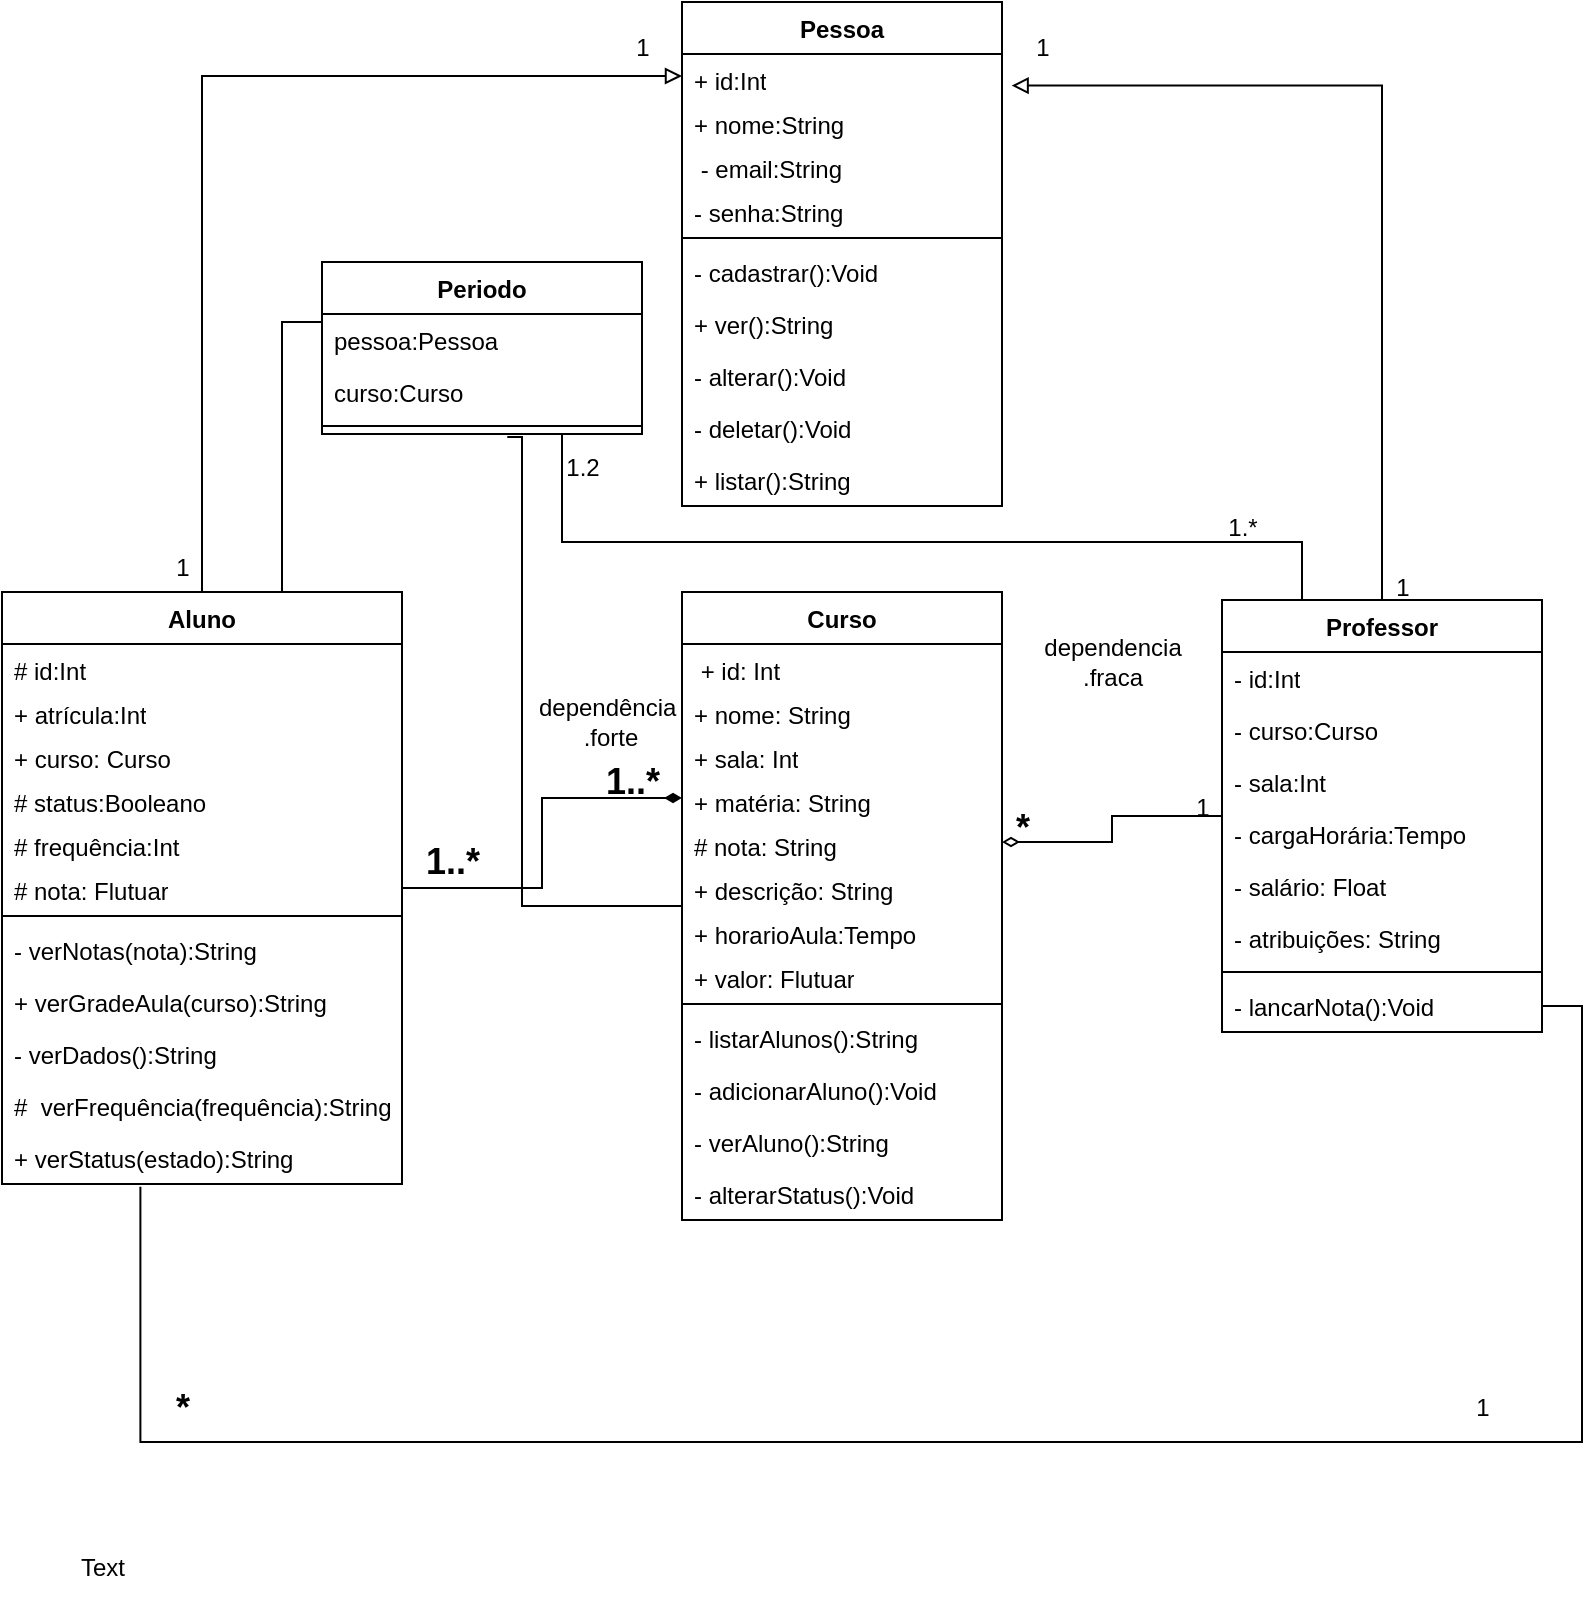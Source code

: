 <mxfile version="24.8.6">
  <diagram name="Página-1" id="T5ImScftiv7N5GhErRnT">
    <mxGraphModel dx="474" dy="1923" grid="1" gridSize="10" guides="1" tooltips="1" connect="1" arrows="1" fold="1" page="1" pageScale="1" pageWidth="827" pageHeight="1169" math="0" shadow="0">
      <root>
        <mxCell id="0" />
        <mxCell id="1" parent="0" />
        <mxCell id="ZdM75AfV_qp17DFTSeqH-31" style="edgeStyle=orthogonalEdgeStyle;rounded=0;orthogonalLoop=1;jettySize=auto;html=1;entryX=0;entryY=0.5;entryDx=0;entryDy=0;endArrow=diamondThin;endFill=1;" parent="1" source="ZdM75AfV_qp17DFTSeqH-1" target="ZdM75AfV_qp17DFTSeqH-26" edge="1">
          <mxGeometry relative="1" as="geometry" />
        </mxCell>
        <mxCell id="ZdM75AfV_qp17DFTSeqH-42" style="edgeStyle=orthogonalEdgeStyle;rounded=0;orthogonalLoop=1;jettySize=auto;html=1;entryX=0;entryY=0.5;entryDx=0;entryDy=0;endArrow=block;endFill=0;" parent="1" source="ZdM75AfV_qp17DFTSeqH-1" target="ZdM75AfV_qp17DFTSeqH-38" edge="1">
          <mxGeometry relative="1" as="geometry" />
        </mxCell>
        <mxCell id="ZdM75AfV_qp17DFTSeqH-1" value="Aluno" style="swimlane;fontStyle=1;align=center;verticalAlign=top;childLayout=stackLayout;horizontal=1;startSize=26;horizontalStack=0;resizeParent=1;resizeParentMax=0;resizeLast=0;collapsible=1;marginBottom=0;whiteSpace=wrap;html=1;" parent="1" vertex="1">
          <mxGeometry x="60" y="55" width="200" height="296" as="geometry" />
        </mxCell>
        <mxCell id="ZdM75AfV_qp17DFTSeqH-5" value="&lt;font style=&quot;vertical-align: inherit;&quot;&gt;&lt;font style=&quot;vertical-align: inherit;&quot;&gt;# id:Int&lt;/font&gt;&lt;/font&gt;" style="text;strokeColor=none;fillColor=none;align=left;verticalAlign=top;spacingLeft=4;spacingRight=4;overflow=hidden;rotatable=0;points=[[0,0.5],[1,0.5]];portConstraint=eastwest;whiteSpace=wrap;html=1;" parent="ZdM75AfV_qp17DFTSeqH-1" vertex="1">
          <mxGeometry y="26" width="200" height="22" as="geometry" />
        </mxCell>
        <mxCell id="ZdM75AfV_qp17DFTSeqH-6" value="&lt;font style=&quot;vertical-align: inherit;&quot;&gt;&lt;font style=&quot;vertical-align: inherit;&quot;&gt;&lt;font style=&quot;vertical-align: inherit;&quot;&gt;&lt;font style=&quot;vertical-align: inherit;&quot;&gt;+ atrícula:Int&lt;/font&gt;&lt;/font&gt;&lt;/font&gt;&lt;/font&gt;" style="text;strokeColor=none;fillColor=none;align=left;verticalAlign=top;spacingLeft=4;spacingRight=4;overflow=hidden;rotatable=0;points=[[0,0.5],[1,0.5]];portConstraint=eastwest;whiteSpace=wrap;html=1;" parent="ZdM75AfV_qp17DFTSeqH-1" vertex="1">
          <mxGeometry y="48" width="200" height="22" as="geometry" />
        </mxCell>
        <mxCell id="ZdM75AfV_qp17DFTSeqH-7" value="&lt;font style=&quot;vertical-align: inherit;&quot;&gt;&lt;font style=&quot;vertical-align: inherit;&quot;&gt;&lt;font style=&quot;vertical-align: inherit;&quot;&gt;&lt;font style=&quot;vertical-align: inherit;&quot;&gt;+ curso: Curso&lt;/font&gt;&lt;/font&gt;&lt;/font&gt;&lt;/font&gt;" style="text;strokeColor=none;fillColor=none;align=left;verticalAlign=top;spacingLeft=4;spacingRight=4;overflow=hidden;rotatable=0;points=[[0,0.5],[1,0.5]];portConstraint=eastwest;whiteSpace=wrap;html=1;" parent="ZdM75AfV_qp17DFTSeqH-1" vertex="1">
          <mxGeometry y="70" width="200" height="22" as="geometry" />
        </mxCell>
        <mxCell id="ZdM75AfV_qp17DFTSeqH-54" value="&lt;font style=&quot;vertical-align: inherit;&quot;&gt;&lt;font style=&quot;vertical-align: inherit;&quot;&gt;# status:Booleano&lt;/font&gt;&lt;/font&gt;" style="text;strokeColor=none;fillColor=none;align=left;verticalAlign=top;spacingLeft=4;spacingRight=4;overflow=hidden;rotatable=0;points=[[0,0.5],[1,0.5]];portConstraint=eastwest;whiteSpace=wrap;html=1;" parent="ZdM75AfV_qp17DFTSeqH-1" vertex="1">
          <mxGeometry y="92" width="200" height="22" as="geometry" />
        </mxCell>
        <mxCell id="ZdM75AfV_qp17DFTSeqH-57" value="&lt;font style=&quot;vertical-align: inherit;&quot;&gt;&lt;font style=&quot;vertical-align: inherit;&quot;&gt;# frequência:Int&lt;/font&gt;&lt;/font&gt;" style="text;strokeColor=none;fillColor=none;align=left;verticalAlign=top;spacingLeft=4;spacingRight=4;overflow=hidden;rotatable=0;points=[[0,0.5],[1,0.5]];portConstraint=eastwest;whiteSpace=wrap;html=1;" parent="ZdM75AfV_qp17DFTSeqH-1" vertex="1">
          <mxGeometry y="114" width="200" height="22" as="geometry" />
        </mxCell>
        <mxCell id="ZdM75AfV_qp17DFTSeqH-59" value="&lt;font style=&quot;vertical-align: inherit;&quot;&gt;&lt;font style=&quot;vertical-align: inherit;&quot;&gt;# nota: Flutuar&lt;/font&gt;&lt;/font&gt;" style="text;strokeColor=none;fillColor=none;align=left;verticalAlign=top;spacingLeft=4;spacingRight=4;overflow=hidden;rotatable=0;points=[[0,0.5],[1,0.5]];portConstraint=eastwest;whiteSpace=wrap;html=1;" parent="ZdM75AfV_qp17DFTSeqH-1" vertex="1">
          <mxGeometry y="136" width="200" height="22" as="geometry" />
        </mxCell>
        <mxCell id="ZdM75AfV_qp17DFTSeqH-3" value="" style="line;strokeWidth=1;fillColor=none;align=left;verticalAlign=middle;spacingTop=-1;spacingLeft=3;spacingRight=3;rotatable=0;labelPosition=right;points=[];portConstraint=eastwest;strokeColor=inherit;" parent="ZdM75AfV_qp17DFTSeqH-1" vertex="1">
          <mxGeometry y="158" width="200" height="8" as="geometry" />
        </mxCell>
        <mxCell id="ZdM75AfV_qp17DFTSeqH-4" value="&lt;font style=&quot;vertical-align: inherit;&quot;&gt;&lt;font style=&quot;vertical-align: inherit;&quot;&gt;- verNotas(nota):String&lt;/font&gt;&lt;/font&gt;" style="text;strokeColor=none;fillColor=none;align=left;verticalAlign=top;spacingLeft=4;spacingRight=4;overflow=hidden;rotatable=0;points=[[0,0.5],[1,0.5]];portConstraint=eastwest;whiteSpace=wrap;html=1;" parent="ZdM75AfV_qp17DFTSeqH-1" vertex="1">
          <mxGeometry y="166" width="200" height="26" as="geometry" />
        </mxCell>
        <mxCell id="ZdM75AfV_qp17DFTSeqH-53" value="&lt;font style=&quot;vertical-align: inherit;&quot;&gt;&lt;font style=&quot;vertical-align: inherit;&quot;&gt;+ verGradeAula(curso):String&lt;/font&gt;&lt;/font&gt;" style="text;strokeColor=none;fillColor=none;align=left;verticalAlign=top;spacingLeft=4;spacingRight=4;overflow=hidden;rotatable=0;points=[[0,0.5],[1,0.5]];portConstraint=eastwest;whiteSpace=wrap;html=1;" parent="ZdM75AfV_qp17DFTSeqH-1" vertex="1">
          <mxGeometry y="192" width="200" height="26" as="geometry" />
        </mxCell>
        <mxCell id="ZdM75AfV_qp17DFTSeqH-55" value="- verDados():String" style="text;strokeColor=none;fillColor=none;align=left;verticalAlign=top;spacingLeft=4;spacingRight=4;overflow=hidden;rotatable=0;points=[[0,0.5],[1,0.5]];portConstraint=eastwest;whiteSpace=wrap;html=1;" parent="ZdM75AfV_qp17DFTSeqH-1" vertex="1">
          <mxGeometry y="218" width="200" height="26" as="geometry" />
        </mxCell>
        <mxCell id="ZdM75AfV_qp17DFTSeqH-56" value="&lt;font style=&quot;vertical-align: inherit;&quot;&gt;&lt;font style=&quot;vertical-align: inherit;&quot;&gt;#&amp;nbsp; verFrequência(frequência):String&lt;/font&gt;&lt;/font&gt;" style="text;strokeColor=none;fillColor=none;align=left;verticalAlign=top;spacingLeft=4;spacingRight=4;overflow=hidden;rotatable=0;points=[[0,0.5],[1,0.5]];portConstraint=eastwest;whiteSpace=wrap;html=1;" parent="ZdM75AfV_qp17DFTSeqH-1" vertex="1">
          <mxGeometry y="244" width="200" height="26" as="geometry" />
        </mxCell>
        <mxCell id="ZdM75AfV_qp17DFTSeqH-58" value="&lt;font style=&quot;vertical-align: inherit;&quot;&gt;&lt;font style=&quot;vertical-align: inherit;&quot;&gt;+ verStatus(estado):String&lt;/font&gt;&lt;/font&gt;" style="text;strokeColor=none;fillColor=none;align=left;verticalAlign=top;spacingLeft=4;spacingRight=4;overflow=hidden;rotatable=0;points=[[0,0.5],[1,0.5]];portConstraint=eastwest;whiteSpace=wrap;html=1;" parent="ZdM75AfV_qp17DFTSeqH-1" vertex="1">
          <mxGeometry y="270" width="200" height="26" as="geometry" />
        </mxCell>
        <mxCell id="ZdM75AfV_qp17DFTSeqH-32" style="edgeStyle=orthogonalEdgeStyle;rounded=0;orthogonalLoop=1;jettySize=auto;html=1;entryX=1;entryY=0.5;entryDx=0;entryDy=0;endArrow=diamondThin;endFill=0;startArrow=none;startFill=0;" parent="1" source="ZdM75AfV_qp17DFTSeqH-10" target="ZdM75AfV_qp17DFTSeqH-28" edge="1">
          <mxGeometry relative="1" as="geometry" />
        </mxCell>
        <mxCell id="ZdM75AfV_qp17DFTSeqH-10" value="Professor" style="swimlane;fontStyle=1;align=center;verticalAlign=top;childLayout=stackLayout;horizontal=1;startSize=26;horizontalStack=0;resizeParent=1;resizeParentMax=0;resizeLast=0;collapsible=1;marginBottom=0;whiteSpace=wrap;html=1;" parent="1" vertex="1">
          <mxGeometry x="670" y="59" width="160" height="216" as="geometry" />
        </mxCell>
        <mxCell id="ZdM75AfV_qp17DFTSeqH-11" value="&lt;font style=&quot;vertical-align: inherit;&quot;&gt;&lt;font style=&quot;vertical-align: inherit;&quot;&gt;- id:Int&lt;/font&gt;&lt;/font&gt;" style="text;strokeColor=none;fillColor=none;align=left;verticalAlign=top;spacingLeft=4;spacingRight=4;overflow=hidden;rotatable=0;points=[[0,0.5],[1,0.5]];portConstraint=eastwest;whiteSpace=wrap;html=1;" parent="ZdM75AfV_qp17DFTSeqH-10" vertex="1">
          <mxGeometry y="26" width="160" height="26" as="geometry" />
        </mxCell>
        <mxCell id="ZdM75AfV_qp17DFTSeqH-15" value="&lt;font style=&quot;vertical-align: inherit;&quot;&gt;&lt;font style=&quot;vertical-align: inherit;&quot;&gt;- curso:Curso&lt;/font&gt;&lt;/font&gt;" style="text;strokeColor=none;fillColor=none;align=left;verticalAlign=top;spacingLeft=4;spacingRight=4;overflow=hidden;rotatable=0;points=[[0,0.5],[1,0.5]];portConstraint=eastwest;whiteSpace=wrap;html=1;" parent="ZdM75AfV_qp17DFTSeqH-10" vertex="1">
          <mxGeometry y="52" width="160" height="26" as="geometry" />
        </mxCell>
        <mxCell id="ZdM75AfV_qp17DFTSeqH-16" value="&lt;font style=&quot;vertical-align: inherit;&quot;&gt;&lt;font style=&quot;vertical-align: inherit;&quot;&gt;- sala:Int&lt;/font&gt;&lt;/font&gt;" style="text;strokeColor=none;fillColor=none;align=left;verticalAlign=top;spacingLeft=4;spacingRight=4;overflow=hidden;rotatable=0;points=[[0,0.5],[1,0.5]];portConstraint=eastwest;whiteSpace=wrap;html=1;" parent="ZdM75AfV_qp17DFTSeqH-10" vertex="1">
          <mxGeometry y="78" width="160" height="26" as="geometry" />
        </mxCell>
        <mxCell id="ZdM75AfV_qp17DFTSeqH-17" value="&lt;font style=&quot;vertical-align: inherit;&quot;&gt;&lt;font style=&quot;vertical-align: inherit;&quot;&gt;&lt;font style=&quot;vertical-align: inherit;&quot;&gt;&lt;font style=&quot;vertical-align: inherit;&quot;&gt;- cargaHorária:Tempo&lt;/font&gt;&lt;/font&gt;&lt;/font&gt;&lt;/font&gt;" style="text;strokeColor=none;fillColor=none;align=left;verticalAlign=top;spacingLeft=4;spacingRight=4;overflow=hidden;rotatable=0;points=[[0,0.5],[1,0.5]];portConstraint=eastwest;whiteSpace=wrap;html=1;" parent="ZdM75AfV_qp17DFTSeqH-10" vertex="1">
          <mxGeometry y="104" width="160" height="26" as="geometry" />
        </mxCell>
        <mxCell id="ZdM75AfV_qp17DFTSeqH-18" value="&lt;font style=&quot;vertical-align: inherit;&quot;&gt;&lt;font style=&quot;vertical-align: inherit;&quot;&gt;- salário: Float&lt;/font&gt;&lt;/font&gt;" style="text;strokeColor=none;fillColor=none;align=left;verticalAlign=top;spacingLeft=4;spacingRight=4;overflow=hidden;rotatable=0;points=[[0,0.5],[1,0.5]];portConstraint=eastwest;whiteSpace=wrap;html=1;" parent="ZdM75AfV_qp17DFTSeqH-10" vertex="1">
          <mxGeometry y="130" width="160" height="26" as="geometry" />
        </mxCell>
        <mxCell id="ZdM75AfV_qp17DFTSeqH-19" value="&lt;font style=&quot;vertical-align: inherit;&quot;&gt;&lt;font style=&quot;vertical-align: inherit;&quot;&gt;- atribuições: String&lt;/font&gt;&lt;/font&gt;" style="text;strokeColor=none;fillColor=none;align=left;verticalAlign=top;spacingLeft=4;spacingRight=4;overflow=hidden;rotatable=0;points=[[0,0.5],[1,0.5]];portConstraint=eastwest;whiteSpace=wrap;html=1;" parent="ZdM75AfV_qp17DFTSeqH-10" vertex="1">
          <mxGeometry y="156" width="160" height="26" as="geometry" />
        </mxCell>
        <mxCell id="ZdM75AfV_qp17DFTSeqH-12" value="" style="line;strokeWidth=1;fillColor=none;align=left;verticalAlign=middle;spacingTop=-1;spacingLeft=3;spacingRight=3;rotatable=0;labelPosition=right;points=[];portConstraint=eastwest;strokeColor=inherit;" parent="ZdM75AfV_qp17DFTSeqH-10" vertex="1">
          <mxGeometry y="182" width="160" height="8" as="geometry" />
        </mxCell>
        <mxCell id="ZdM75AfV_qp17DFTSeqH-13" value="&lt;font style=&quot;vertical-align: inherit;&quot;&gt;&lt;font style=&quot;vertical-align: inherit;&quot;&gt;- lancarNota():Void&lt;/font&gt;&lt;/font&gt;" style="text;strokeColor=none;fillColor=none;align=left;verticalAlign=top;spacingLeft=4;spacingRight=4;overflow=hidden;rotatable=0;points=[[0,0.5],[1,0.5]];portConstraint=eastwest;whiteSpace=wrap;html=1;" parent="ZdM75AfV_qp17DFTSeqH-10" vertex="1">
          <mxGeometry y="190" width="160" height="26" as="geometry" />
        </mxCell>
        <mxCell id="ZdM75AfV_qp17DFTSeqH-21" value="Curso" style="swimlane;fontStyle=1;align=center;verticalAlign=top;childLayout=stackLayout;horizontal=1;startSize=26;horizontalStack=0;resizeParent=1;resizeParentMax=0;resizeLast=0;collapsible=1;marginBottom=0;whiteSpace=wrap;html=1;" parent="1" vertex="1">
          <mxGeometry x="400" y="55" width="160" height="314" as="geometry" />
        </mxCell>
        <mxCell id="ZdM75AfV_qp17DFTSeqH-22" value="&lt;font style=&quot;vertical-align: inherit;&quot;&gt;&lt;font style=&quot;vertical-align: inherit;&quot;&gt;&lt;font style=&quot;vertical-align: inherit;&quot;&gt;&lt;font style=&quot;vertical-align: inherit;&quot;&gt;&amp;nbsp;+ id: Int&lt;/font&gt;&lt;/font&gt;&lt;/font&gt;&lt;/font&gt;" style="text;strokeColor=none;fillColor=none;align=left;verticalAlign=top;spacingLeft=4;spacingRight=4;overflow=hidden;rotatable=0;points=[[0,0.5],[1,0.5]];portConstraint=eastwest;whiteSpace=wrap;html=1;" parent="ZdM75AfV_qp17DFTSeqH-21" vertex="1">
          <mxGeometry y="26" width="160" height="22" as="geometry" />
        </mxCell>
        <mxCell id="ZdM75AfV_qp17DFTSeqH-25" value="&lt;font style=&quot;vertical-align: inherit;&quot;&gt;&lt;font style=&quot;vertical-align: inherit;&quot;&gt;+ nome: String&lt;/font&gt;&lt;/font&gt;" style="text;strokeColor=none;fillColor=none;align=left;verticalAlign=top;spacingLeft=4;spacingRight=4;overflow=hidden;rotatable=0;points=[[0,0.5],[1,0.5]];portConstraint=eastwest;whiteSpace=wrap;html=1;" parent="ZdM75AfV_qp17DFTSeqH-21" vertex="1">
          <mxGeometry y="48" width="160" height="22" as="geometry" />
        </mxCell>
        <mxCell id="ZdM75AfV_qp17DFTSeqH-27" value="&lt;font style=&quot;vertical-align: inherit;&quot;&gt;&lt;font style=&quot;vertical-align: inherit;&quot;&gt;+ sala: Int&lt;/font&gt;&lt;/font&gt;" style="text;strokeColor=none;fillColor=none;align=left;verticalAlign=top;spacingLeft=4;spacingRight=4;overflow=hidden;rotatable=0;points=[[0,0.5],[1,0.5]];portConstraint=eastwest;whiteSpace=wrap;html=1;" parent="ZdM75AfV_qp17DFTSeqH-21" vertex="1">
          <mxGeometry y="70" width="160" height="22" as="geometry" />
        </mxCell>
        <mxCell id="ZdM75AfV_qp17DFTSeqH-26" value="&lt;font style=&quot;vertical-align: inherit;&quot;&gt;&lt;font style=&quot;vertical-align: inherit;&quot;&gt;&lt;font style=&quot;vertical-align: inherit;&quot;&gt;&lt;font style=&quot;vertical-align: inherit;&quot;&gt;+ matéria: String&lt;/font&gt;&lt;/font&gt;&lt;/font&gt;&lt;/font&gt;" style="text;strokeColor=none;fillColor=none;align=left;verticalAlign=top;spacingLeft=4;spacingRight=4;overflow=hidden;rotatable=0;points=[[0,0.5],[1,0.5]];portConstraint=eastwest;whiteSpace=wrap;html=1;" parent="ZdM75AfV_qp17DFTSeqH-21" vertex="1">
          <mxGeometry y="92" width="160" height="22" as="geometry" />
        </mxCell>
        <mxCell id="ZdM75AfV_qp17DFTSeqH-28" value="&lt;font style=&quot;vertical-align: inherit;&quot;&gt;&lt;font style=&quot;vertical-align: inherit;&quot;&gt;&lt;font style=&quot;vertical-align: inherit;&quot;&gt;&lt;font style=&quot;vertical-align: inherit;&quot;&gt;&lt;font style=&quot;vertical-align: inherit;&quot;&gt;&lt;font style=&quot;vertical-align: inherit;&quot;&gt;# nota: String&lt;/font&gt;&lt;/font&gt;&lt;/font&gt;&lt;/font&gt;&lt;/font&gt;&lt;/font&gt;" style="text;strokeColor=none;fillColor=none;align=left;verticalAlign=top;spacingLeft=4;spacingRight=4;overflow=hidden;rotatable=0;points=[[0,0.5],[1,0.5]];portConstraint=eastwest;whiteSpace=wrap;html=1;" parent="ZdM75AfV_qp17DFTSeqH-21" vertex="1">
          <mxGeometry y="114" width="160" height="22" as="geometry" />
        </mxCell>
        <mxCell id="ZdM75AfV_qp17DFTSeqH-29" value="&lt;font style=&quot;vertical-align: inherit;&quot;&gt;&lt;font style=&quot;vertical-align: inherit;&quot;&gt;+ descrição: String&lt;/font&gt;&lt;/font&gt;" style="text;strokeColor=none;fillColor=none;align=left;verticalAlign=top;spacingLeft=4;spacingRight=4;overflow=hidden;rotatable=0;points=[[0,0.5],[1,0.5]];portConstraint=eastwest;whiteSpace=wrap;html=1;" parent="ZdM75AfV_qp17DFTSeqH-21" vertex="1">
          <mxGeometry y="136" width="160" height="22" as="geometry" />
        </mxCell>
        <mxCell id="ZdM75AfV_qp17DFTSeqH-60" value="&lt;font style=&quot;vertical-align: inherit;&quot;&gt;&lt;font style=&quot;vertical-align: inherit;&quot;&gt;+ horarioAula:Tempo&lt;/font&gt;&lt;/font&gt;" style="text;strokeColor=none;fillColor=none;align=left;verticalAlign=top;spacingLeft=4;spacingRight=4;overflow=hidden;rotatable=0;points=[[0,0.5],[1,0.5]];portConstraint=eastwest;whiteSpace=wrap;html=1;" parent="ZdM75AfV_qp17DFTSeqH-21" vertex="1">
          <mxGeometry y="158" width="160" height="22" as="geometry" />
        </mxCell>
        <mxCell id="ZdM75AfV_qp17DFTSeqH-30" value="&lt;font style=&quot;vertical-align: inherit;&quot;&gt;&lt;font style=&quot;vertical-align: inherit;&quot;&gt;+ valor: Flutuar&lt;/font&gt;&lt;/font&gt;" style="text;strokeColor=none;fillColor=none;align=left;verticalAlign=top;spacingLeft=4;spacingRight=4;overflow=hidden;rotatable=0;points=[[0,0.5],[1,0.5]];portConstraint=eastwest;whiteSpace=wrap;html=1;" parent="ZdM75AfV_qp17DFTSeqH-21" vertex="1">
          <mxGeometry y="180" width="160" height="22" as="geometry" />
        </mxCell>
        <mxCell id="ZdM75AfV_qp17DFTSeqH-23" value="" style="line;strokeWidth=1;fillColor=none;align=left;verticalAlign=middle;spacingTop=-1;spacingLeft=3;spacingRight=3;rotatable=0;labelPosition=right;points=[];portConstraint=eastwest;strokeColor=inherit;" parent="ZdM75AfV_qp17DFTSeqH-21" vertex="1">
          <mxGeometry y="202" width="160" height="8" as="geometry" />
        </mxCell>
        <mxCell id="ZdM75AfV_qp17DFTSeqH-24" value="&lt;font style=&quot;vertical-align: inherit;&quot;&gt;&lt;font style=&quot;vertical-align: inherit;&quot;&gt;- listarAlunos():String&lt;/font&gt;&lt;/font&gt;" style="text;strokeColor=none;fillColor=none;align=left;verticalAlign=top;spacingLeft=4;spacingRight=4;overflow=hidden;rotatable=0;points=[[0,0.5],[1,0.5]];portConstraint=eastwest;whiteSpace=wrap;html=1;" parent="ZdM75AfV_qp17DFTSeqH-21" vertex="1">
          <mxGeometry y="210" width="160" height="26" as="geometry" />
        </mxCell>
        <mxCell id="ZdM75AfV_qp17DFTSeqH-61" value="&lt;font style=&quot;vertical-align: inherit;&quot;&gt;&lt;font style=&quot;vertical-align: inherit;&quot;&gt;- adicionarAluno():Void&lt;/font&gt;&lt;/font&gt;" style="text;strokeColor=none;fillColor=none;align=left;verticalAlign=top;spacingLeft=4;spacingRight=4;overflow=hidden;rotatable=0;points=[[0,0.5],[1,0.5]];portConstraint=eastwest;whiteSpace=wrap;html=1;" parent="ZdM75AfV_qp17DFTSeqH-21" vertex="1">
          <mxGeometry y="236" width="160" height="26" as="geometry" />
        </mxCell>
        <mxCell id="ZdM75AfV_qp17DFTSeqH-62" value="&lt;font style=&quot;vertical-align: inherit;&quot;&gt;&lt;font style=&quot;vertical-align: inherit;&quot;&gt;- verAluno():String&lt;/font&gt;&lt;/font&gt;" style="text;strokeColor=none;fillColor=none;align=left;verticalAlign=top;spacingLeft=4;spacingRight=4;overflow=hidden;rotatable=0;points=[[0,0.5],[1,0.5]];portConstraint=eastwest;whiteSpace=wrap;html=1;" parent="ZdM75AfV_qp17DFTSeqH-21" vertex="1">
          <mxGeometry y="262" width="160" height="26" as="geometry" />
        </mxCell>
        <mxCell id="ZdM75AfV_qp17DFTSeqH-63" value="&lt;font style=&quot;vertical-align: inherit;&quot;&gt;&lt;font style=&quot;vertical-align: inherit;&quot;&gt;- alterarStatus():Void&lt;/font&gt;&lt;/font&gt;" style="text;strokeColor=none;fillColor=none;align=left;verticalAlign=top;spacingLeft=4;spacingRight=4;overflow=hidden;rotatable=0;points=[[0,0.5],[1,0.5]];portConstraint=eastwest;whiteSpace=wrap;html=1;" parent="ZdM75AfV_qp17DFTSeqH-21" vertex="1">
          <mxGeometry y="288" width="160" height="26" as="geometry" />
        </mxCell>
        <mxCell id="ZdM75AfV_qp17DFTSeqH-37" value="Pessoa" style="swimlane;fontStyle=1;align=center;verticalAlign=top;childLayout=stackLayout;horizontal=1;startSize=26;horizontalStack=0;resizeParent=1;resizeParentMax=0;resizeLast=0;collapsible=1;marginBottom=0;whiteSpace=wrap;html=1;" parent="1" vertex="1">
          <mxGeometry x="400" y="-240" width="160" height="252" as="geometry" />
        </mxCell>
        <mxCell id="ZdM75AfV_qp17DFTSeqH-38" value="&lt;font style=&quot;vertical-align: inherit;&quot;&gt;&lt;font style=&quot;vertical-align: inherit;&quot;&gt;&lt;font style=&quot;vertical-align: inherit;&quot;&gt;&lt;font style=&quot;vertical-align: inherit;&quot;&gt;+ id:Int&lt;/font&gt;&lt;/font&gt;&lt;/font&gt;&lt;/font&gt;" style="text;strokeColor=none;fillColor=none;align=left;verticalAlign=top;spacingLeft=4;spacingRight=4;overflow=hidden;rotatable=0;points=[[0,0.5],[1,0.5]];portConstraint=eastwest;whiteSpace=wrap;html=1;" parent="ZdM75AfV_qp17DFTSeqH-37" vertex="1">
          <mxGeometry y="26" width="160" height="22" as="geometry" />
        </mxCell>
        <mxCell id="ZdM75AfV_qp17DFTSeqH-41" value="&lt;font style=&quot;vertical-align: inherit;&quot;&gt;&lt;font style=&quot;vertical-align: inherit;&quot;&gt;+ nome:String&lt;/font&gt;&lt;/font&gt;" style="text;strokeColor=none;fillColor=none;align=left;verticalAlign=top;spacingLeft=4;spacingRight=4;overflow=hidden;rotatable=0;points=[[0,0.5],[1,0.5]];portConstraint=eastwest;whiteSpace=wrap;html=1;" parent="ZdM75AfV_qp17DFTSeqH-37" vertex="1">
          <mxGeometry y="48" width="160" height="22" as="geometry" />
        </mxCell>
        <mxCell id="ZdM75AfV_qp17DFTSeqH-51" value="&lt;font style=&quot;vertical-align: inherit;&quot;&gt;&lt;font style=&quot;vertical-align: inherit;&quot;&gt;&lt;font style=&quot;vertical-align: inherit;&quot;&gt;&lt;font style=&quot;vertical-align: inherit;&quot;&gt;&amp;nbsp;- email:String&lt;/font&gt;&lt;/font&gt;&lt;/font&gt;&lt;/font&gt;" style="text;strokeColor=none;fillColor=none;align=left;verticalAlign=top;spacingLeft=4;spacingRight=4;overflow=hidden;rotatable=0;points=[[0,0.5],[1,0.5]];portConstraint=eastwest;whiteSpace=wrap;html=1;" parent="ZdM75AfV_qp17DFTSeqH-37" vertex="1">
          <mxGeometry y="70" width="160" height="22" as="geometry" />
        </mxCell>
        <mxCell id="ZdM75AfV_qp17DFTSeqH-52" value="- senha:String" style="text;strokeColor=none;fillColor=none;align=left;verticalAlign=top;spacingLeft=4;spacingRight=4;overflow=hidden;rotatable=0;points=[[0,0.5],[1,0.5]];portConstraint=eastwest;whiteSpace=wrap;html=1;" parent="ZdM75AfV_qp17DFTSeqH-37" vertex="1">
          <mxGeometry y="92" width="160" height="22" as="geometry" />
        </mxCell>
        <mxCell id="ZdM75AfV_qp17DFTSeqH-39" value="" style="line;strokeWidth=1;fillColor=none;align=left;verticalAlign=middle;spacingTop=-1;spacingLeft=3;spacingRight=3;rotatable=0;labelPosition=right;points=[];portConstraint=eastwest;strokeColor=inherit;" parent="ZdM75AfV_qp17DFTSeqH-37" vertex="1">
          <mxGeometry y="114" width="160" height="8" as="geometry" />
        </mxCell>
        <mxCell id="ZdM75AfV_qp17DFTSeqH-40" value="&lt;font style=&quot;vertical-align: inherit;&quot;&gt;&lt;font style=&quot;vertical-align: inherit;&quot;&gt;- cadastrar():Void&lt;/font&gt;&lt;/font&gt;" style="text;strokeColor=none;fillColor=none;align=left;verticalAlign=top;spacingLeft=4;spacingRight=4;overflow=hidden;rotatable=0;points=[[0,0.5],[1,0.5]];portConstraint=eastwest;whiteSpace=wrap;html=1;" parent="ZdM75AfV_qp17DFTSeqH-37" vertex="1">
          <mxGeometry y="122" width="160" height="26" as="geometry" />
        </mxCell>
        <mxCell id="ZdM75AfV_qp17DFTSeqH-45" value="&lt;font style=&quot;vertical-align: inherit;&quot;&gt;&lt;font style=&quot;vertical-align: inherit;&quot;&gt;+ ver():String&lt;/font&gt;&lt;/font&gt;" style="text;strokeColor=none;fillColor=none;align=left;verticalAlign=top;spacingLeft=4;spacingRight=4;overflow=hidden;rotatable=0;points=[[0,0.5],[1,0.5]];portConstraint=eastwest;whiteSpace=wrap;html=1;" parent="ZdM75AfV_qp17DFTSeqH-37" vertex="1">
          <mxGeometry y="148" width="160" height="26" as="geometry" />
        </mxCell>
        <mxCell id="ZdM75AfV_qp17DFTSeqH-48" value="&lt;font style=&quot;vertical-align: inherit;&quot;&gt;&lt;font style=&quot;vertical-align: inherit;&quot;&gt;- alterar():Void&lt;/font&gt;&lt;/font&gt;" style="text;strokeColor=none;fillColor=none;align=left;verticalAlign=top;spacingLeft=4;spacingRight=4;overflow=hidden;rotatable=0;points=[[0,0.5],[1,0.5]];portConstraint=eastwest;whiteSpace=wrap;html=1;" parent="ZdM75AfV_qp17DFTSeqH-37" vertex="1">
          <mxGeometry y="174" width="160" height="26" as="geometry" />
        </mxCell>
        <mxCell id="ZdM75AfV_qp17DFTSeqH-49" value="&lt;font style=&quot;vertical-align: inherit;&quot;&gt;&lt;font style=&quot;vertical-align: inherit;&quot;&gt;- deletar():Void&lt;/font&gt;&lt;/font&gt;" style="text;strokeColor=none;fillColor=none;align=left;verticalAlign=top;spacingLeft=4;spacingRight=4;overflow=hidden;rotatable=0;points=[[0,0.5],[1,0.5]];portConstraint=eastwest;whiteSpace=wrap;html=1;" parent="ZdM75AfV_qp17DFTSeqH-37" vertex="1">
          <mxGeometry y="200" width="160" height="26" as="geometry" />
        </mxCell>
        <mxCell id="ZdM75AfV_qp17DFTSeqH-50" value="+ listar():String" style="text;strokeColor=none;fillColor=none;align=left;verticalAlign=top;spacingLeft=4;spacingRight=4;overflow=hidden;rotatable=0;points=[[0,0.5],[1,0.5]];portConstraint=eastwest;whiteSpace=wrap;html=1;" parent="ZdM75AfV_qp17DFTSeqH-37" vertex="1">
          <mxGeometry y="226" width="160" height="26" as="geometry" />
        </mxCell>
        <mxCell id="ZdM75AfV_qp17DFTSeqH-43" style="edgeStyle=orthogonalEdgeStyle;rounded=0;orthogonalLoop=1;jettySize=auto;html=1;entryX=1.03;entryY=-0.282;entryDx=0;entryDy=0;entryPerimeter=0;endArrow=block;endFill=0;" parent="1" source="ZdM75AfV_qp17DFTSeqH-10" target="ZdM75AfV_qp17DFTSeqH-41" edge="1">
          <mxGeometry relative="1" as="geometry" />
        </mxCell>
        <mxCell id="GN8zzaGR_kp0qHxyALAu-15" style="edgeStyle=orthogonalEdgeStyle;rounded=0;orthogonalLoop=1;jettySize=auto;html=1;exitX=0.75;exitY=1;exitDx=0;exitDy=0;entryX=0.25;entryY=0;entryDx=0;entryDy=0;endArrow=none;endFill=0;" edge="1" parent="1" source="ZdM75AfV_qp17DFTSeqH-67" target="ZdM75AfV_qp17DFTSeqH-10">
          <mxGeometry relative="1" as="geometry">
            <Array as="points">
              <mxPoint x="340" y="30" />
              <mxPoint x="710" y="30" />
            </Array>
          </mxGeometry>
        </mxCell>
        <mxCell id="ZdM75AfV_qp17DFTSeqH-67" value="Periodo" style="swimlane;fontStyle=1;align=center;verticalAlign=top;childLayout=stackLayout;horizontal=1;startSize=26;horizontalStack=0;resizeParent=1;resizeParentMax=0;resizeLast=0;collapsible=1;marginBottom=0;whiteSpace=wrap;html=1;" parent="1" vertex="1">
          <mxGeometry x="220" y="-110" width="160" height="86" as="geometry" />
        </mxCell>
        <mxCell id="ZdM75AfV_qp17DFTSeqH-68" value="pessoa:Pessoa" style="text;strokeColor=none;fillColor=none;align=left;verticalAlign=top;spacingLeft=4;spacingRight=4;overflow=hidden;rotatable=0;points=[[0,0.5],[1,0.5]];portConstraint=eastwest;whiteSpace=wrap;html=1;" parent="ZdM75AfV_qp17DFTSeqH-67" vertex="1">
          <mxGeometry y="26" width="160" height="26" as="geometry" />
        </mxCell>
        <mxCell id="ZdM75AfV_qp17DFTSeqH-71" value="curso:Curso" style="text;strokeColor=none;fillColor=none;align=left;verticalAlign=top;spacingLeft=4;spacingRight=4;overflow=hidden;rotatable=0;points=[[0,0.5],[1,0.5]];portConstraint=eastwest;whiteSpace=wrap;html=1;" parent="ZdM75AfV_qp17DFTSeqH-67" vertex="1">
          <mxGeometry y="52" width="160" height="26" as="geometry" />
        </mxCell>
        <mxCell id="ZdM75AfV_qp17DFTSeqH-69" value="" style="line;strokeWidth=1;fillColor=none;align=left;verticalAlign=middle;spacingTop=-1;spacingLeft=3;spacingRight=3;rotatable=0;labelPosition=right;points=[];portConstraint=eastwest;strokeColor=inherit;" parent="ZdM75AfV_qp17DFTSeqH-67" vertex="1">
          <mxGeometry y="78" width="160" height="8" as="geometry" />
        </mxCell>
        <mxCell id="ZdM75AfV_qp17DFTSeqH-73" style="edgeStyle=orthogonalEdgeStyle;rounded=0;orthogonalLoop=1;jettySize=auto;html=1;entryX=0.579;entryY=1.183;entryDx=0;entryDy=0;entryPerimeter=0;endArrow=none;endFill=0;" parent="1" source="ZdM75AfV_qp17DFTSeqH-21" target="ZdM75AfV_qp17DFTSeqH-69" edge="1">
          <mxGeometry relative="1" as="geometry">
            <Array as="points">
              <mxPoint x="320" y="212" />
              <mxPoint x="320" y="-22" />
            </Array>
          </mxGeometry>
        </mxCell>
        <mxCell id="GN8zzaGR_kp0qHxyALAu-1" value="&lt;font style=&quot;vertical-align: inherit;&quot;&gt;&lt;font style=&quot;vertical-align: inherit;&quot;&gt;&lt;font style=&quot;vertical-align: inherit;&quot;&gt;&lt;font style=&quot;vertical-align: inherit;&quot;&gt;&lt;font style=&quot;vertical-align: inherit;&quot;&gt;&lt;font style=&quot;vertical-align: inherit;&quot;&gt;&lt;font style=&quot;vertical-align: inherit;&quot;&gt;&lt;font style=&quot;vertical-align: inherit;&quot;&gt;dependência&amp;nbsp;&lt;/font&gt;&lt;/font&gt;&lt;/font&gt;&lt;/font&gt;&lt;/font&gt;&lt;/font&gt;&lt;/font&gt;&lt;/font&gt;&lt;div&gt;&lt;font style=&quot;vertical-align: inherit;&quot;&gt;&lt;font style=&quot;vertical-align: inherit;&quot;&gt;&lt;font style=&quot;vertical-align: inherit;&quot;&gt;&lt;font style=&quot;vertical-align: inherit;&quot;&gt;&lt;font style=&quot;vertical-align: inherit;&quot;&gt;&lt;font style=&quot;vertical-align: inherit;&quot;&gt;&lt;font style=&quot;vertical-align: inherit;&quot;&gt;&lt;font style=&quot;vertical-align: inherit;&quot;&gt;.forte&lt;/font&gt;&lt;/font&gt;&lt;/font&gt;&lt;/font&gt;&lt;/font&gt;&lt;/font&gt;&lt;/font&gt;&lt;/font&gt;&lt;/div&gt;" style="text;html=1;align=center;verticalAlign=middle;resizable=0;points=[];autosize=1;strokeColor=none;fillColor=none;" vertex="1" parent="1">
          <mxGeometry x="314" y="100" width="100" height="40" as="geometry" />
        </mxCell>
        <mxCell id="GN8zzaGR_kp0qHxyALAu-2" value="&lt;font style=&quot;vertical-align: inherit;&quot;&gt;&lt;font style=&quot;vertical-align: inherit;&quot;&gt;dependencia&lt;/font&gt;&lt;/font&gt;&lt;div&gt;&lt;font style=&quot;vertical-align: inherit;&quot;&gt;&lt;font style=&quot;vertical-align: inherit;&quot;&gt;.fraca&lt;/font&gt;&lt;/font&gt;&lt;/div&gt;" style="text;html=1;align=center;verticalAlign=middle;resizable=0;points=[];autosize=1;strokeColor=none;fillColor=none;" vertex="1" parent="1">
          <mxGeometry x="570" y="70" width="90" height="40" as="geometry" />
        </mxCell>
        <mxCell id="GN8zzaGR_kp0qHxyALAu-3" style="edgeStyle=orthogonalEdgeStyle;rounded=0;orthogonalLoop=1;jettySize=auto;html=1;exitX=1;exitY=0.5;exitDx=0;exitDy=0;entryX=0.346;entryY=1.051;entryDx=0;entryDy=0;entryPerimeter=0;endArrow=none;endFill=0;startArrow=none;startFill=0;" edge="1" parent="1" source="ZdM75AfV_qp17DFTSeqH-13" target="ZdM75AfV_qp17DFTSeqH-58">
          <mxGeometry relative="1" as="geometry">
            <Array as="points">
              <mxPoint x="850" y="262" />
              <mxPoint x="850" y="480" />
              <mxPoint x="129" y="480" />
            </Array>
          </mxGeometry>
        </mxCell>
        <mxCell id="GN8zzaGR_kp0qHxyALAu-4" value="&lt;font style=&quot;font-size: 18px;&quot;&gt;&lt;b&gt;*&lt;/b&gt;&lt;/font&gt;" style="text;html=1;align=center;verticalAlign=middle;resizable=0;points=[];autosize=1;strokeColor=none;fillColor=none;" vertex="1" parent="1">
          <mxGeometry x="135" y="443" width="30" height="40" as="geometry" />
        </mxCell>
        <mxCell id="GN8zzaGR_kp0qHxyALAu-5" value="1" style="text;html=1;align=center;verticalAlign=middle;resizable=0;points=[];autosize=1;strokeColor=none;fillColor=none;" vertex="1" parent="1">
          <mxGeometry x="785" y="448" width="30" height="30" as="geometry" />
        </mxCell>
        <mxCell id="GN8zzaGR_kp0qHxyALAu-6" value="&lt;font style=&quot;font-size: 18px;&quot;&gt;&lt;b&gt;1..*&lt;/b&gt;&lt;/font&gt;" style="text;html=1;align=center;verticalAlign=middle;resizable=0;points=[];autosize=1;strokeColor=none;fillColor=none;" vertex="1" parent="1">
          <mxGeometry x="260" y="170" width="50" height="40" as="geometry" />
        </mxCell>
        <mxCell id="GN8zzaGR_kp0qHxyALAu-7" value="&lt;font style=&quot;font-size: 18px;&quot;&gt;&lt;b&gt;1..*&lt;/b&gt;&lt;/font&gt;" style="text;html=1;align=center;verticalAlign=middle;resizable=0;points=[];autosize=1;strokeColor=none;fillColor=none;" vertex="1" parent="1">
          <mxGeometry x="350" y="130" width="50" height="40" as="geometry" />
        </mxCell>
        <mxCell id="GN8zzaGR_kp0qHxyALAu-8" value="1" style="text;html=1;align=center;verticalAlign=middle;resizable=0;points=[];autosize=1;strokeColor=none;fillColor=none;" vertex="1" parent="1">
          <mxGeometry x="645" y="148" width="30" height="30" as="geometry" />
        </mxCell>
        <mxCell id="GN8zzaGR_kp0qHxyALAu-9" value="&lt;font style=&quot;font-size: 18px;&quot;&gt;&lt;b&gt;*&lt;/b&gt;&lt;/font&gt;" style="text;html=1;align=center;verticalAlign=middle;resizable=0;points=[];autosize=1;strokeColor=none;fillColor=none;" vertex="1" parent="1">
          <mxGeometry x="555" y="153" width="30" height="40" as="geometry" />
        </mxCell>
        <mxCell id="GN8zzaGR_kp0qHxyALAu-10" value="1" style="text;html=1;align=center;verticalAlign=middle;resizable=0;points=[];autosize=1;strokeColor=none;fillColor=none;" vertex="1" parent="1">
          <mxGeometry x="135" y="28" width="30" height="30" as="geometry" />
        </mxCell>
        <mxCell id="GN8zzaGR_kp0qHxyALAu-11" value="1" style="text;html=1;align=center;verticalAlign=middle;resizable=0;points=[];autosize=1;strokeColor=none;fillColor=none;" vertex="1" parent="1">
          <mxGeometry x="365" y="-232" width="30" height="30" as="geometry" />
        </mxCell>
        <mxCell id="GN8zzaGR_kp0qHxyALAu-12" value="1" style="text;html=1;align=center;verticalAlign=middle;resizable=0;points=[];autosize=1;strokeColor=none;fillColor=none;" vertex="1" parent="1">
          <mxGeometry x="565" y="-232" width="30" height="30" as="geometry" />
        </mxCell>
        <mxCell id="GN8zzaGR_kp0qHxyALAu-13" value="1" style="text;html=1;align=center;verticalAlign=middle;resizable=0;points=[];autosize=1;strokeColor=none;fillColor=none;" vertex="1" parent="1">
          <mxGeometry x="745" y="38" width="30" height="30" as="geometry" />
        </mxCell>
        <mxCell id="GN8zzaGR_kp0qHxyALAu-14" style="edgeStyle=orthogonalEdgeStyle;rounded=0;orthogonalLoop=1;jettySize=auto;html=1;exitX=0.75;exitY=0;exitDx=0;exitDy=0;entryX=0;entryY=0.154;entryDx=0;entryDy=0;entryPerimeter=0;endArrow=none;endFill=0;" edge="1" parent="1" source="ZdM75AfV_qp17DFTSeqH-1" target="ZdM75AfV_qp17DFTSeqH-68">
          <mxGeometry relative="1" as="geometry">
            <Array as="points">
              <mxPoint x="200" y="55" />
              <mxPoint x="200" y="-80" />
            </Array>
          </mxGeometry>
        </mxCell>
        <mxCell id="GN8zzaGR_kp0qHxyALAu-16" value="1.2" style="text;html=1;align=center;verticalAlign=middle;resizable=0;points=[];autosize=1;strokeColor=none;fillColor=none;" vertex="1" parent="1">
          <mxGeometry x="330" y="-22" width="40" height="30" as="geometry" />
        </mxCell>
        <mxCell id="GN8zzaGR_kp0qHxyALAu-17" value="1.*" style="text;html=1;align=center;verticalAlign=middle;resizable=0;points=[];autosize=1;strokeColor=none;fillColor=none;" vertex="1" parent="1">
          <mxGeometry x="660" y="8" width="40" height="30" as="geometry" />
        </mxCell>
        <mxCell id="GN8zzaGR_kp0qHxyALAu-19" value="Text" style="text;html=1;align=center;verticalAlign=middle;resizable=0;points=[];autosize=1;strokeColor=none;fillColor=none;" vertex="1" parent="1">
          <mxGeometry x="85" y="528" width="50" height="30" as="geometry" />
        </mxCell>
      </root>
    </mxGraphModel>
  </diagram>
</mxfile>
